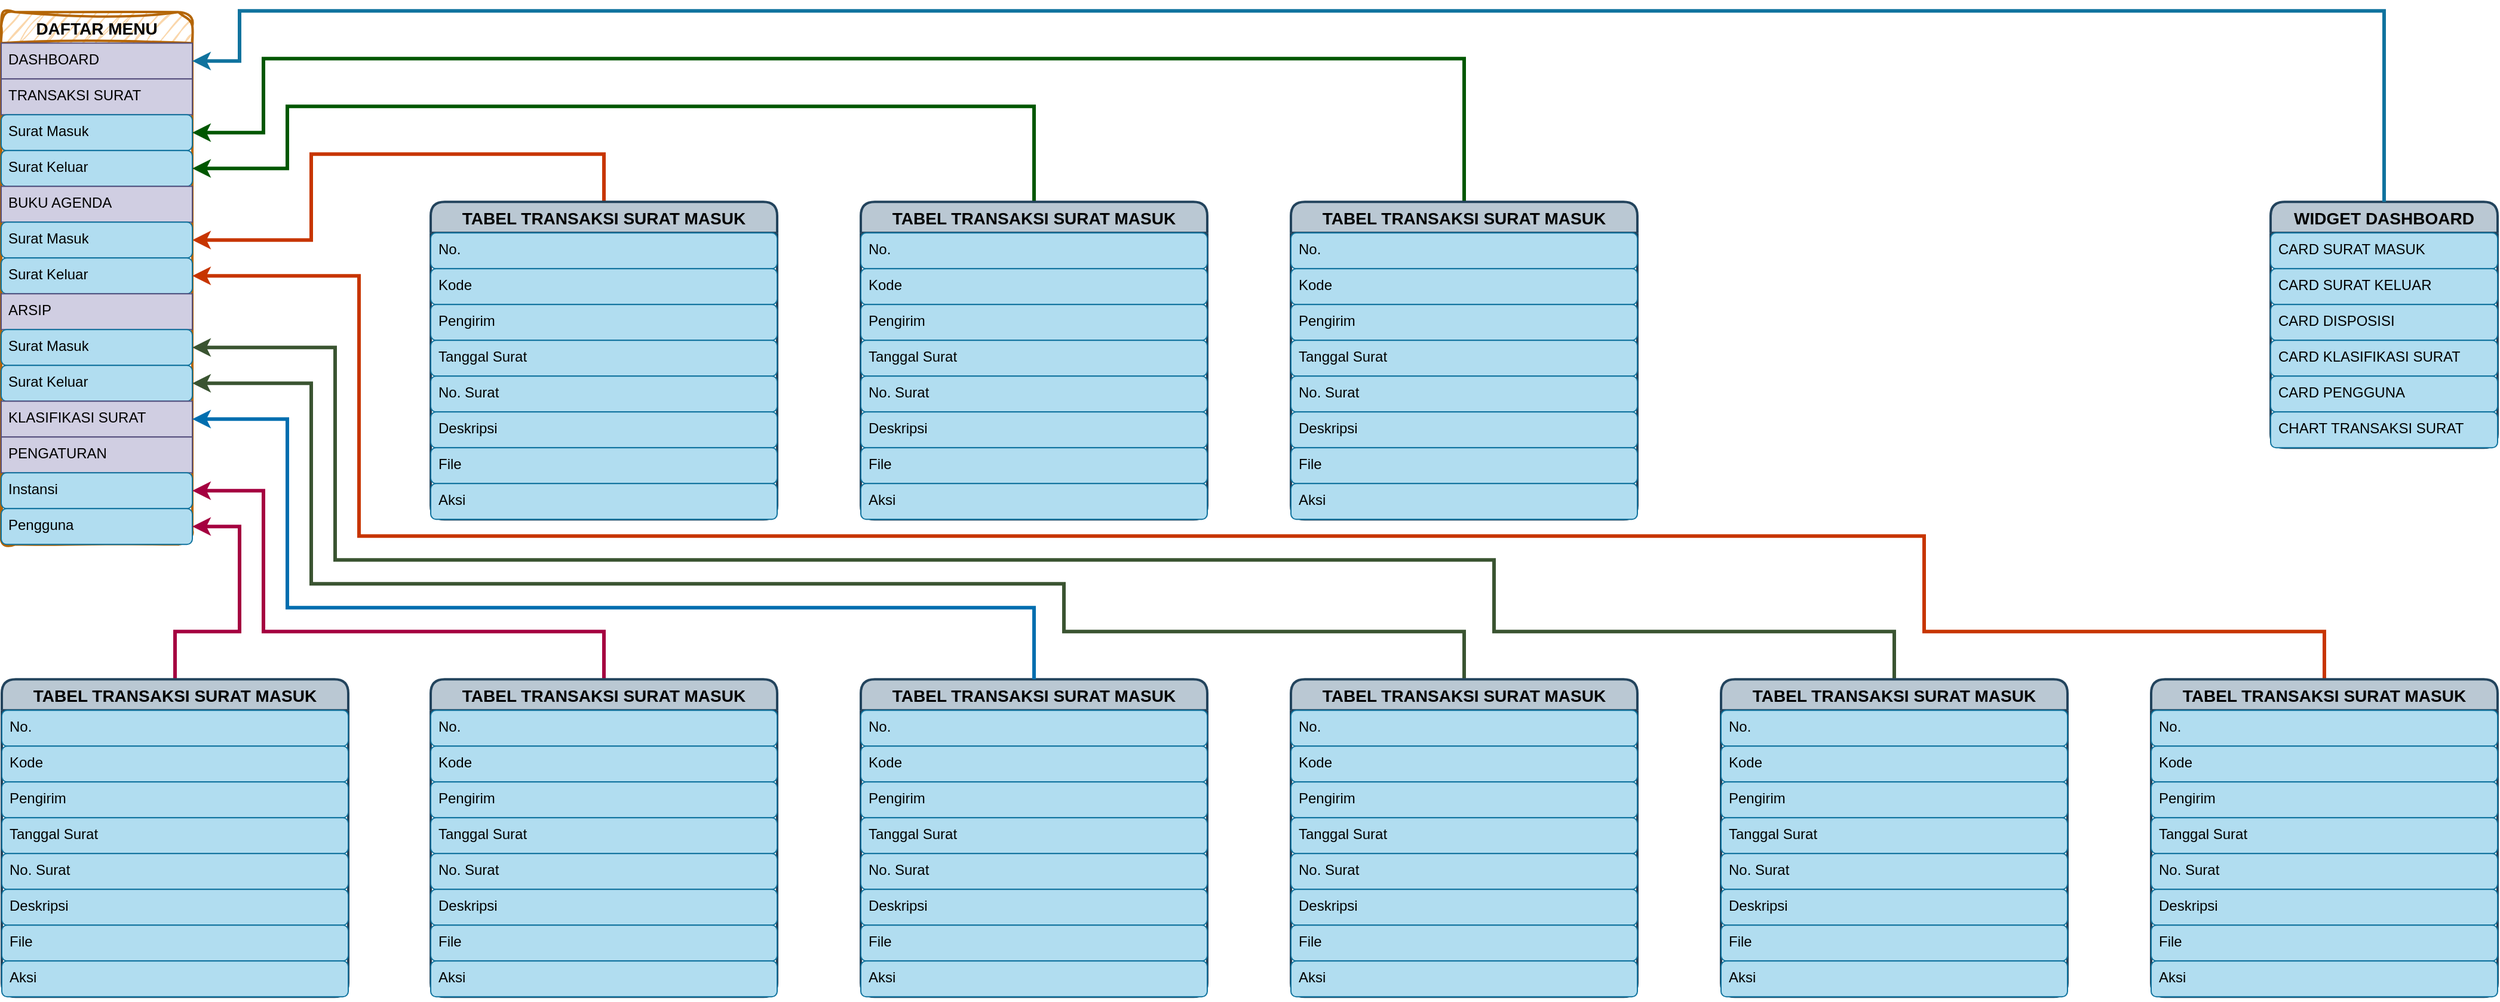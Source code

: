 <mxfile version="24.7.6">
  <diagram id="R2lEEEUBdFMjLlhIrx00" name="Page-1">
    <mxGraphModel dx="2049" dy="2040" grid="1" gridSize="10" guides="1" tooltips="1" connect="1" arrows="1" fold="1" page="1" pageScale="1" pageWidth="1400" pageHeight="850" math="0" shadow="0" extFonts="Permanent Marker^https://fonts.googleapis.com/css?family=Permanent+Marker">
      <root>
        <mxCell id="0" />
        <mxCell id="1" parent="0" />
        <mxCell id="D84GNvN_xIacnoe4QG_2-227" value="" style="edgeStyle=orthogonalEdgeStyle;rounded=0;orthogonalLoop=1;jettySize=auto;html=1;entryX=1;entryY=0.5;entryDx=0;entryDy=0;exitX=0.5;exitY=0;exitDx=0;exitDy=0;fillColor=#fa6800;strokeColor=#C73500;strokeWidth=3;" edge="1" parent="1" source="D84GNvN_xIacnoe4QG_2-285" target="D84GNvN_xIacnoe4QG_2-165">
          <mxGeometry relative="1" as="geometry">
            <mxPoint x="470.5" y="-701.86" as="sourcePoint" />
            <mxPoint x="200.5" y="39.14" as="targetPoint" />
            <Array as="points">
              <mxPoint x="505.5" y="-721.86" />
              <mxPoint x="260.5" y="-721.86" />
              <mxPoint x="260.5" y="-649.86" />
            </Array>
          </mxGeometry>
        </mxCell>
        <mxCell id="D84GNvN_xIacnoe4QG_2-151" value="DAFTAR MENU" style="swimlane;fontStyle=1;childLayout=stackLayout;horizontal=1;startSize=26;horizontalStack=0;resizeParent=1;resizeParentMax=0;resizeLast=0;collapsible=1;marginBottom=0;align=center;fontSize=14;fillColor=#fad7ac;swimlaneFillColor=none;rounded=1;sketch=1;curveFitting=1;jiggle=2;strokeColor=#b46504;strokeWidth=2;" vertex="1" parent="1">
          <mxGeometry x="1" y="-840.86" width="160" height="446" as="geometry" />
        </mxCell>
        <mxCell id="D84GNvN_xIacnoe4QG_2-156" value="DASHBOARD" style="text;fillColor=#d0cee2;spacingLeft=4;spacingRight=4;overflow=hidden;rotatable=0;points=[[0,0.5],[1,0.5]];portConstraint=eastwest;fontSize=12;whiteSpace=wrap;html=1;swimlaneFillColor=none;strokeColor=#56517e;" vertex="1" parent="D84GNvN_xIacnoe4QG_2-151">
          <mxGeometry y="26" width="160" height="30" as="geometry" />
        </mxCell>
        <mxCell id="D84GNvN_xIacnoe4QG_2-161" value="TRANSAKSI SURAT" style="text;fillColor=#d0cee2;spacingLeft=4;spacingRight=4;overflow=hidden;rotatable=0;points=[[0,0.5],[1,0.5]];portConstraint=eastwest;fontSize=12;whiteSpace=wrap;html=1;swimlaneFillColor=none;strokeColor=#56517e;" vertex="1" parent="D84GNvN_xIacnoe4QG_2-151">
          <mxGeometry y="56" width="160" height="30" as="geometry" />
        </mxCell>
        <mxCell id="D84GNvN_xIacnoe4QG_2-162" value="Surat Masuk" style="text;fillColor=#b1ddf0;spacingLeft=4;spacingRight=4;overflow=hidden;rotatable=0;points=[[0,0.5],[1,0.5]];portConstraint=eastwest;fontSize=12;whiteSpace=wrap;html=1;swimlaneFillColor=none;rounded=1;strokeColor=#10739e;" vertex="1" parent="D84GNvN_xIacnoe4QG_2-151">
          <mxGeometry y="86" width="160" height="30" as="geometry" />
        </mxCell>
        <mxCell id="D84GNvN_xIacnoe4QG_2-163" value="Surat Keluar" style="text;fillColor=#b1ddf0;spacingLeft=4;spacingRight=4;overflow=hidden;rotatable=0;points=[[0,0.5],[1,0.5]];portConstraint=eastwest;fontSize=12;whiteSpace=wrap;html=1;swimlaneFillColor=none;rounded=1;strokeColor=#10739e;" vertex="1" parent="D84GNvN_xIacnoe4QG_2-151">
          <mxGeometry y="116" width="160" height="30" as="geometry" />
        </mxCell>
        <mxCell id="D84GNvN_xIacnoe4QG_2-164" value="BUKU AGENDA" style="text;fillColor=#d0cee2;spacingLeft=4;spacingRight=4;overflow=hidden;rotatable=0;points=[[0,0.5],[1,0.5]];portConstraint=eastwest;fontSize=12;whiteSpace=wrap;html=1;swimlaneFillColor=none;strokeColor=#56517e;" vertex="1" parent="D84GNvN_xIacnoe4QG_2-151">
          <mxGeometry y="146" width="160" height="30" as="geometry" />
        </mxCell>
        <mxCell id="D84GNvN_xIacnoe4QG_2-165" value="Surat Masuk" style="text;fillColor=#b1ddf0;spacingLeft=4;spacingRight=4;overflow=hidden;rotatable=0;points=[[0,0.5],[1,0.5]];portConstraint=eastwest;fontSize=12;whiteSpace=wrap;html=1;swimlaneFillColor=none;rounded=1;strokeColor=#10739e;" vertex="1" parent="D84GNvN_xIacnoe4QG_2-151">
          <mxGeometry y="176" width="160" height="30" as="geometry" />
        </mxCell>
        <mxCell id="D84GNvN_xIacnoe4QG_2-166" value="Surat Keluar" style="text;fillColor=#b1ddf0;spacingLeft=4;spacingRight=4;overflow=hidden;rotatable=0;points=[[0,0.5],[1,0.5]];portConstraint=eastwest;fontSize=12;whiteSpace=wrap;html=1;swimlaneFillColor=none;rounded=1;strokeColor=#10739e;" vertex="1" parent="D84GNvN_xIacnoe4QG_2-151">
          <mxGeometry y="206" width="160" height="30" as="geometry" />
        </mxCell>
        <mxCell id="D84GNvN_xIacnoe4QG_2-167" value="ARSIP" style="text;fillColor=#d0cee2;spacingLeft=4;spacingRight=4;overflow=hidden;rotatable=0;points=[[0,0.5],[1,0.5]];portConstraint=eastwest;fontSize=12;whiteSpace=wrap;html=1;swimlaneFillColor=none;strokeColor=#56517e;" vertex="1" parent="D84GNvN_xIacnoe4QG_2-151">
          <mxGeometry y="236" width="160" height="30" as="geometry" />
        </mxCell>
        <mxCell id="D84GNvN_xIacnoe4QG_2-168" value="Surat Masuk" style="text;fillColor=#b1ddf0;spacingLeft=4;spacingRight=4;overflow=hidden;rotatable=0;points=[[0,0.5],[1,0.5]];portConstraint=eastwest;fontSize=12;whiteSpace=wrap;html=1;swimlaneFillColor=none;rounded=1;strokeColor=#10739e;" vertex="1" parent="D84GNvN_xIacnoe4QG_2-151">
          <mxGeometry y="266" width="160" height="30" as="geometry" />
        </mxCell>
        <mxCell id="D84GNvN_xIacnoe4QG_2-169" value="Surat Keluar" style="text;fillColor=#b1ddf0;spacingLeft=4;spacingRight=4;overflow=hidden;rotatable=0;points=[[0,0.5],[1,0.5]];portConstraint=eastwest;fontSize=12;whiteSpace=wrap;html=1;swimlaneFillColor=none;strokeColor=#10739e;rounded=1;" vertex="1" parent="D84GNvN_xIacnoe4QG_2-151">
          <mxGeometry y="296" width="160" height="30" as="geometry" />
        </mxCell>
        <mxCell id="D84GNvN_xIacnoe4QG_2-170" value="KLASIFIKASI SURAT" style="text;fillColor=#d0cee2;spacingLeft=4;spacingRight=4;overflow=hidden;rotatable=0;points=[[0,0.5],[1,0.5]];portConstraint=eastwest;fontSize=12;whiteSpace=wrap;html=1;swimlaneFillColor=none;strokeColor=#56517e;" vertex="1" parent="D84GNvN_xIacnoe4QG_2-151">
          <mxGeometry y="326" width="160" height="30" as="geometry" />
        </mxCell>
        <mxCell id="D84GNvN_xIacnoe4QG_2-171" value="PENGATURAN" style="text;fillColor=#d0cee2;spacingLeft=4;spacingRight=4;overflow=hidden;rotatable=0;points=[[0,0.5],[1,0.5]];portConstraint=eastwest;fontSize=12;whiteSpace=wrap;html=1;swimlaneFillColor=none;strokeColor=#56517e;" vertex="1" parent="D84GNvN_xIacnoe4QG_2-151">
          <mxGeometry y="356" width="160" height="30" as="geometry" />
        </mxCell>
        <mxCell id="D84GNvN_xIacnoe4QG_2-172" value="Instansi" style="text;fillColor=#b1ddf0;spacingLeft=4;spacingRight=4;overflow=hidden;rotatable=0;points=[[0,0.5],[1,0.5]];portConstraint=eastwest;fontSize=12;whiteSpace=wrap;html=1;swimlaneFillColor=none;strokeColor=#10739e;rounded=1;" vertex="1" parent="D84GNvN_xIacnoe4QG_2-151">
          <mxGeometry y="386" width="160" height="30" as="geometry" />
        </mxCell>
        <mxCell id="D84GNvN_xIacnoe4QG_2-173" value="Pengguna" style="text;fillColor=#b1ddf0;spacingLeft=4;spacingRight=4;overflow=hidden;rotatable=0;points=[[0,0.5],[1,0.5]];portConstraint=eastwest;fontSize=12;whiteSpace=wrap;html=1;swimlaneFillColor=none;strokeColor=#10739e;rounded=1;" vertex="1" parent="D84GNvN_xIacnoe4QG_2-151">
          <mxGeometry y="416" width="160" height="30" as="geometry" />
        </mxCell>
        <mxCell id="D84GNvN_xIacnoe4QG_2-187" value="WIDGET DASHBOARD" style="swimlane;fontStyle=1;childLayout=stackLayout;horizontal=1;startSize=26;horizontalStack=0;resizeParent=1;resizeParentMax=0;resizeLast=0;collapsible=1;marginBottom=0;align=center;fontSize=14;rounded=1;fillColor=#bac8d3;strokeColor=#23445d;swimlaneLine=1;strokeWidth=2;" vertex="1" parent="1">
          <mxGeometry x="1900.5" y="-681.86" width="190" height="206" as="geometry" />
        </mxCell>
        <mxCell id="D84GNvN_xIacnoe4QG_2-188" value="CARD SURAT MASUK" style="text;strokeColor=#10739e;fillColor=#b1ddf0;spacingLeft=4;spacingRight=4;overflow=hidden;rotatable=0;points=[[0,0.5],[1,0.5]];portConstraint=eastwest;fontSize=12;whiteSpace=wrap;html=1;rounded=1;" vertex="1" parent="D84GNvN_xIacnoe4QG_2-187">
          <mxGeometry y="26" width="190" height="30" as="geometry" />
        </mxCell>
        <mxCell id="D84GNvN_xIacnoe4QG_2-189" value="CARD SURAT KELUAR" style="text;strokeColor=#10739e;fillColor=#b1ddf0;spacingLeft=4;spacingRight=4;overflow=hidden;rotatable=0;points=[[0,0.5],[1,0.5]];portConstraint=eastwest;fontSize=12;whiteSpace=wrap;html=1;rounded=1;glass=0;" vertex="1" parent="D84GNvN_xIacnoe4QG_2-187">
          <mxGeometry y="56" width="190" height="30" as="geometry" />
        </mxCell>
        <mxCell id="D84GNvN_xIacnoe4QG_2-190" value="CARD DISPOSISI" style="text;strokeColor=#10739e;fillColor=#b1ddf0;spacingLeft=4;spacingRight=4;overflow=hidden;rotatable=0;points=[[0,0.5],[1,0.5]];portConstraint=eastwest;fontSize=12;whiteSpace=wrap;html=1;rounded=1;glass=0;" vertex="1" parent="D84GNvN_xIacnoe4QG_2-187">
          <mxGeometry y="86" width="190" height="30" as="geometry" />
        </mxCell>
        <mxCell id="D84GNvN_xIacnoe4QG_2-191" value="CARD KLASIFIKASI SURAT" style="text;strokeColor=#10739e;fillColor=#b1ddf0;spacingLeft=4;spacingRight=4;overflow=hidden;rotatable=0;points=[[0,0.5],[1,0.5]];portConstraint=eastwest;fontSize=12;whiteSpace=wrap;html=1;rounded=1;glass=0;" vertex="1" parent="D84GNvN_xIacnoe4QG_2-187">
          <mxGeometry y="116" width="190" height="30" as="geometry" />
        </mxCell>
        <mxCell id="D84GNvN_xIacnoe4QG_2-192" value="CARD PENGGUNA" style="text;strokeColor=#10739e;fillColor=#b1ddf0;spacingLeft=4;spacingRight=4;overflow=hidden;rotatable=0;points=[[0,0.5],[1,0.5]];portConstraint=eastwest;fontSize=12;whiteSpace=wrap;html=1;rounded=1;glass=0;" vertex="1" parent="D84GNvN_xIacnoe4QG_2-187">
          <mxGeometry y="146" width="190" height="30" as="geometry" />
        </mxCell>
        <mxCell id="D84GNvN_xIacnoe4QG_2-193" value="CHART TRANSAKSI SURAT" style="text;strokeColor=#10739e;fillColor=#b1ddf0;spacingLeft=4;spacingRight=4;overflow=hidden;rotatable=0;points=[[0,0.5],[1,0.5]];portConstraint=eastwest;fontSize=12;whiteSpace=wrap;html=1;rounded=1;glass=0;" vertex="1" parent="D84GNvN_xIacnoe4QG_2-187">
          <mxGeometry y="176" width="190" height="30" as="geometry" />
        </mxCell>
        <mxCell id="D84GNvN_xIacnoe4QG_2-195" value="TABEL TRANSAKSI SURAT MASUK" style="swimlane;fontStyle=1;childLayout=stackLayout;horizontal=1;startSize=26;horizontalStack=0;resizeParent=1;resizeParentMax=0;resizeLast=0;collapsible=1;marginBottom=0;align=center;fontSize=14;rounded=1;fillColor=#bac8d3;strokeColor=#23445d;swimlaneLine=1;strokeWidth=2;" vertex="1" parent="1">
          <mxGeometry x="720.5" y="-281.86" width="290" height="266" as="geometry" />
        </mxCell>
        <mxCell id="D84GNvN_xIacnoe4QG_2-196" value="No." style="text;strokeColor=#10739e;fillColor=#b1ddf0;spacingLeft=4;spacingRight=4;overflow=hidden;rotatable=0;points=[[0,0.5],[1,0.5]];portConstraint=eastwest;fontSize=12;whiteSpace=wrap;html=1;rounded=1;" vertex="1" parent="D84GNvN_xIacnoe4QG_2-195">
          <mxGeometry y="26" width="290" height="30" as="geometry" />
        </mxCell>
        <mxCell id="D84GNvN_xIacnoe4QG_2-197" value="Kode" style="text;strokeColor=#10739e;fillColor=#b1ddf0;spacingLeft=4;spacingRight=4;overflow=hidden;rotatable=0;points=[[0,0.5],[1,0.5]];portConstraint=eastwest;fontSize=12;whiteSpace=wrap;html=1;rounded=1;glass=0;" vertex="1" parent="D84GNvN_xIacnoe4QG_2-195">
          <mxGeometry y="56" width="290" height="30" as="geometry" />
        </mxCell>
        <mxCell id="D84GNvN_xIacnoe4QG_2-200" value="Pengirim" style="text;strokeColor=#10739e;fillColor=#b1ddf0;spacingLeft=4;spacingRight=4;overflow=hidden;rotatable=0;points=[[0,0.5],[1,0.5]];portConstraint=eastwest;fontSize=12;whiteSpace=wrap;html=1;rounded=1;glass=0;" vertex="1" parent="D84GNvN_xIacnoe4QG_2-195">
          <mxGeometry y="86" width="290" height="30" as="geometry" />
        </mxCell>
        <mxCell id="D84GNvN_xIacnoe4QG_2-208" value="Tanggal Surat" style="text;strokeColor=#10739e;fillColor=#b1ddf0;spacingLeft=4;spacingRight=4;overflow=hidden;rotatable=0;points=[[0,0.5],[1,0.5]];portConstraint=eastwest;fontSize=12;whiteSpace=wrap;html=1;rounded=1;glass=0;" vertex="1" parent="D84GNvN_xIacnoe4QG_2-195">
          <mxGeometry y="116" width="290" height="30" as="geometry" />
        </mxCell>
        <mxCell id="D84GNvN_xIacnoe4QG_2-201" value="No. Surat" style="text;strokeColor=#10739e;fillColor=#b1ddf0;spacingLeft=4;spacingRight=4;overflow=hidden;rotatable=0;points=[[0,0.5],[1,0.5]];portConstraint=eastwest;fontSize=12;whiteSpace=wrap;html=1;rounded=1;glass=0;" vertex="1" parent="D84GNvN_xIacnoe4QG_2-195">
          <mxGeometry y="146" width="290" height="30" as="geometry" />
        </mxCell>
        <mxCell id="D84GNvN_xIacnoe4QG_2-198" value="Deskripsi" style="text;strokeColor=#10739e;fillColor=#b1ddf0;spacingLeft=4;spacingRight=4;overflow=hidden;rotatable=0;points=[[0,0.5],[1,0.5]];portConstraint=eastwest;fontSize=12;whiteSpace=wrap;html=1;rounded=1;glass=0;" vertex="1" parent="D84GNvN_xIacnoe4QG_2-195">
          <mxGeometry y="176" width="290" height="30" as="geometry" />
        </mxCell>
        <mxCell id="D84GNvN_xIacnoe4QG_2-199" value="File" style="text;strokeColor=#10739e;fillColor=#b1ddf0;spacingLeft=4;spacingRight=4;overflow=hidden;rotatable=0;points=[[0,0.5],[1,0.5]];portConstraint=eastwest;fontSize=12;whiteSpace=wrap;html=1;rounded=1;glass=0;" vertex="1" parent="D84GNvN_xIacnoe4QG_2-195">
          <mxGeometry y="206" width="290" height="30" as="geometry" />
        </mxCell>
        <mxCell id="D84GNvN_xIacnoe4QG_2-209" value="Aksi" style="text;strokeColor=#10739e;fillColor=#b1ddf0;spacingLeft=4;spacingRight=4;overflow=hidden;rotatable=0;points=[[0,0.5],[1,0.5]];portConstraint=eastwest;fontSize=12;whiteSpace=wrap;html=1;rounded=1;glass=0;" vertex="1" parent="D84GNvN_xIacnoe4QG_2-195">
          <mxGeometry y="236" width="290" height="30" as="geometry" />
        </mxCell>
        <mxCell id="D84GNvN_xIacnoe4QG_2-221" value="" style="edgeStyle=orthogonalEdgeStyle;rounded=0;orthogonalLoop=1;jettySize=auto;html=1;entryX=1;entryY=0.5;entryDx=0;entryDy=0;exitX=0.5;exitY=0;exitDx=0;exitDy=0;fillColor=#d80073;strokeColor=#A50040;strokeWidth=3;" edge="1" parent="1" source="D84GNvN_xIacnoe4QG_2-240" target="D84GNvN_xIacnoe4QG_2-173">
          <mxGeometry relative="1" as="geometry">
            <mxPoint x="453.5" y="238.14" as="sourcePoint" />
            <mxPoint x="200.5" y="279.14" as="targetPoint" />
            <Array as="points">
              <mxPoint x="146.5" y="-321.86" />
              <mxPoint x="200.5" y="-321.86" />
              <mxPoint x="200.5" y="-409.86" />
            </Array>
          </mxGeometry>
        </mxCell>
        <mxCell id="D84GNvN_xIacnoe4QG_2-222" value="" style="edgeStyle=orthogonalEdgeStyle;rounded=0;orthogonalLoop=1;jettySize=auto;html=1;entryX=1;entryY=0.5;entryDx=0;entryDy=0;exitX=0.5;exitY=0;exitDx=0;exitDy=0;fillColor=#d80073;strokeColor=#A50040;strokeWidth=3;" edge="1" parent="1" source="D84GNvN_xIacnoe4QG_2-267" target="D84GNvN_xIacnoe4QG_2-172">
          <mxGeometry relative="1" as="geometry">
            <mxPoint x="453.5" y="197.64" as="sourcePoint" />
            <mxPoint x="200.5" y="238.64" as="targetPoint" />
            <Array as="points">
              <mxPoint x="505.5" y="-321.86" />
              <mxPoint x="220.5" y="-321.86" />
              <mxPoint x="220.5" y="-439.86" />
            </Array>
          </mxGeometry>
        </mxCell>
        <mxCell id="D84GNvN_xIacnoe4QG_2-223" value="" style="edgeStyle=orthogonalEdgeStyle;rounded=0;orthogonalLoop=1;jettySize=auto;html=1;entryX=1;entryY=0.5;entryDx=0;entryDy=0;exitX=0.5;exitY=0;exitDx=0;exitDy=0;fillColor=#1ba1e2;strokeColor=#006EAF;strokeWidth=3;" edge="1" parent="1" source="D84GNvN_xIacnoe4QG_2-195" target="D84GNvN_xIacnoe4QG_2-170">
          <mxGeometry relative="1" as="geometry">
            <mxPoint x="453.5" y="156.64" as="sourcePoint" />
            <mxPoint x="200.5" y="197.64" as="targetPoint" />
            <Array as="points">
              <mxPoint x="865.5" y="-341.86" />
              <mxPoint x="240.5" y="-341.86" />
              <mxPoint x="240.5" y="-499.86" />
            </Array>
          </mxGeometry>
        </mxCell>
        <mxCell id="D84GNvN_xIacnoe4QG_2-224" value="" style="edgeStyle=orthogonalEdgeStyle;rounded=0;orthogonalLoop=1;jettySize=auto;html=1;entryX=1;entryY=0.5;entryDx=0;entryDy=0;exitX=0.5;exitY=0;exitDx=0;exitDy=0;fillColor=#6d8764;strokeColor=#3A5431;strokeWidth=3;" edge="1" parent="1" source="D84GNvN_xIacnoe4QG_2-258" target="D84GNvN_xIacnoe4QG_2-169">
          <mxGeometry relative="1" as="geometry">
            <mxPoint x="453.5" y="118.14" as="sourcePoint" />
            <mxPoint x="200.5" y="159.14" as="targetPoint" />
            <Array as="points">
              <mxPoint x="1225.5" y="-321.86" />
              <mxPoint x="890.5" y="-321.86" />
              <mxPoint x="890.5" y="-361.86" />
              <mxPoint x="260.5" y="-361.86" />
              <mxPoint x="260.5" y="-529.86" />
            </Array>
          </mxGeometry>
        </mxCell>
        <mxCell id="D84GNvN_xIacnoe4QG_2-225" value="" style="edgeStyle=orthogonalEdgeStyle;rounded=0;orthogonalLoop=1;jettySize=auto;html=1;entryX=1;entryY=0.5;entryDx=0;entryDy=0;exitX=0.5;exitY=0;exitDx=0;exitDy=0;strokeWidth=3;fillColor=#6d8764;strokeColor=#3A5431;" edge="1" parent="1" source="D84GNvN_xIacnoe4QG_2-231" target="D84GNvN_xIacnoe4QG_2-168">
          <mxGeometry relative="1" as="geometry">
            <mxPoint x="453.5" y="78.14" as="sourcePoint" />
            <mxPoint x="200.5" y="119.14" as="targetPoint" />
            <Array as="points">
              <mxPoint x="1585.5" y="-321.86" />
              <mxPoint x="1250.5" y="-321.86" />
              <mxPoint x="1250.5" y="-381.86" />
              <mxPoint x="280.5" y="-381.86" />
              <mxPoint x="280.5" y="-559.86" />
            </Array>
          </mxGeometry>
        </mxCell>
        <mxCell id="D84GNvN_xIacnoe4QG_2-226" value="" style="edgeStyle=orthogonalEdgeStyle;rounded=0;orthogonalLoop=1;jettySize=auto;html=1;entryX=1;entryY=0.5;entryDx=0;entryDy=0;exitX=0.5;exitY=0;exitDx=0;exitDy=0;fillColor=#fa6800;strokeColor=#C73500;strokeWidth=3;" edge="1" parent="1" source="D84GNvN_xIacnoe4QG_2-296" target="D84GNvN_xIacnoe4QG_2-166">
          <mxGeometry relative="1" as="geometry">
            <mxPoint x="453.5" y="38.14" as="sourcePoint" />
            <mxPoint x="200.5" y="79.14" as="targetPoint" />
            <Array as="points">
              <mxPoint x="1945.5" y="-321.86" />
              <mxPoint x="1610.5" y="-321.86" />
              <mxPoint x="1610.5" y="-401.86" />
              <mxPoint x="300.5" y="-401.86" />
              <mxPoint x="300.5" y="-619.86" />
            </Array>
          </mxGeometry>
        </mxCell>
        <mxCell id="D84GNvN_xIacnoe4QG_2-228" value="" style="edgeStyle=orthogonalEdgeStyle;rounded=0;orthogonalLoop=1;jettySize=auto;html=1;entryX=1;entryY=0.5;entryDx=0;entryDy=0;strokeColor=#10739e;exitX=0.5;exitY=0;exitDx=0;exitDy=0;fillColor=#b1ddf0;strokeWidth=3;" edge="1" parent="1" source="D84GNvN_xIacnoe4QG_2-187" target="D84GNvN_xIacnoe4QG_2-156">
          <mxGeometry relative="1" as="geometry">
            <mxPoint x="1500.5" y="-731.86" as="sourcePoint" />
            <mxPoint x="200.5" y="-80.86" as="targetPoint" />
            <Array as="points">
              <mxPoint x="1995.5" y="-841.86" />
              <mxPoint x="200.5" y="-841.86" />
              <mxPoint x="200.5" y="-799.86" />
            </Array>
          </mxGeometry>
        </mxCell>
        <mxCell id="D84GNvN_xIacnoe4QG_2-229" value="" style="edgeStyle=orthogonalEdgeStyle;rounded=0;orthogonalLoop=1;jettySize=auto;html=1;entryX=1;entryY=0.5;entryDx=0;entryDy=0;exitX=0.5;exitY=0;exitDx=0;exitDy=0;fillColor=#008a00;strokeColor=#005700;strokeWidth=3;" edge="1" parent="1" source="D84GNvN_xIacnoe4QG_2-249" target="D84GNvN_xIacnoe4QG_2-162">
          <mxGeometry relative="1" as="geometry">
            <mxPoint x="453.5" y="-81.86" as="sourcePoint" />
            <mxPoint x="200.5" y="-40.86" as="targetPoint" />
            <Array as="points">
              <mxPoint x="1225.5" y="-801.86" />
              <mxPoint x="220.5" y="-801.86" />
              <mxPoint x="220.5" y="-739.86" />
            </Array>
          </mxGeometry>
        </mxCell>
        <mxCell id="D84GNvN_xIacnoe4QG_2-230" value="" style="edgeStyle=orthogonalEdgeStyle;rounded=0;orthogonalLoop=1;jettySize=auto;html=1;entryX=1;entryY=0.5;entryDx=0;entryDy=0;exitX=0.5;exitY=0;exitDx=0;exitDy=0;fillColor=#008a00;strokeColor=#005700;strokeWidth=3;" edge="1" parent="1" source="D84GNvN_xIacnoe4QG_2-276" target="D84GNvN_xIacnoe4QG_2-163">
          <mxGeometry relative="1" as="geometry">
            <mxPoint x="453.5" y="-41.86" as="sourcePoint" />
            <mxPoint x="200.5" y="-0.86" as="targetPoint" />
            <Array as="points">
              <mxPoint x="865.5" y="-761.86" />
              <mxPoint x="240.5" y="-761.86" />
              <mxPoint x="240.5" y="-709.86" />
            </Array>
          </mxGeometry>
        </mxCell>
        <mxCell id="D84GNvN_xIacnoe4QG_2-231" value="TABEL TRANSAKSI SURAT MASUK" style="swimlane;fontStyle=1;childLayout=stackLayout;horizontal=1;startSize=26;horizontalStack=0;resizeParent=1;resizeParentMax=0;resizeLast=0;collapsible=1;marginBottom=0;align=center;fontSize=14;rounded=1;fillColor=#bac8d3;strokeColor=#23445d;swimlaneLine=1;strokeWidth=2;" vertex="1" parent="1">
          <mxGeometry x="1440.5" y="-281.86" width="290" height="266" as="geometry" />
        </mxCell>
        <mxCell id="D84GNvN_xIacnoe4QG_2-232" value="No." style="text;strokeColor=#10739e;fillColor=#b1ddf0;spacingLeft=4;spacingRight=4;overflow=hidden;rotatable=0;points=[[0,0.5],[1,0.5]];portConstraint=eastwest;fontSize=12;whiteSpace=wrap;html=1;rounded=1;" vertex="1" parent="D84GNvN_xIacnoe4QG_2-231">
          <mxGeometry y="26" width="290" height="30" as="geometry" />
        </mxCell>
        <mxCell id="D84GNvN_xIacnoe4QG_2-233" value="Kode" style="text;strokeColor=#10739e;fillColor=#b1ddf0;spacingLeft=4;spacingRight=4;overflow=hidden;rotatable=0;points=[[0,0.5],[1,0.5]];portConstraint=eastwest;fontSize=12;whiteSpace=wrap;html=1;rounded=1;glass=0;" vertex="1" parent="D84GNvN_xIacnoe4QG_2-231">
          <mxGeometry y="56" width="290" height="30" as="geometry" />
        </mxCell>
        <mxCell id="D84GNvN_xIacnoe4QG_2-234" value="Pengirim" style="text;strokeColor=#10739e;fillColor=#b1ddf0;spacingLeft=4;spacingRight=4;overflow=hidden;rotatable=0;points=[[0,0.5],[1,0.5]];portConstraint=eastwest;fontSize=12;whiteSpace=wrap;html=1;rounded=1;glass=0;" vertex="1" parent="D84GNvN_xIacnoe4QG_2-231">
          <mxGeometry y="86" width="290" height="30" as="geometry" />
        </mxCell>
        <mxCell id="D84GNvN_xIacnoe4QG_2-235" value="Tanggal Surat" style="text;strokeColor=#10739e;fillColor=#b1ddf0;spacingLeft=4;spacingRight=4;overflow=hidden;rotatable=0;points=[[0,0.5],[1,0.5]];portConstraint=eastwest;fontSize=12;whiteSpace=wrap;html=1;rounded=1;glass=0;" vertex="1" parent="D84GNvN_xIacnoe4QG_2-231">
          <mxGeometry y="116" width="290" height="30" as="geometry" />
        </mxCell>
        <mxCell id="D84GNvN_xIacnoe4QG_2-236" value="No. Surat" style="text;strokeColor=#10739e;fillColor=#b1ddf0;spacingLeft=4;spacingRight=4;overflow=hidden;rotatable=0;points=[[0,0.5],[1,0.5]];portConstraint=eastwest;fontSize=12;whiteSpace=wrap;html=1;rounded=1;glass=0;" vertex="1" parent="D84GNvN_xIacnoe4QG_2-231">
          <mxGeometry y="146" width="290" height="30" as="geometry" />
        </mxCell>
        <mxCell id="D84GNvN_xIacnoe4QG_2-237" value="Deskripsi" style="text;strokeColor=#10739e;fillColor=#b1ddf0;spacingLeft=4;spacingRight=4;overflow=hidden;rotatable=0;points=[[0,0.5],[1,0.5]];portConstraint=eastwest;fontSize=12;whiteSpace=wrap;html=1;rounded=1;glass=0;" vertex="1" parent="D84GNvN_xIacnoe4QG_2-231">
          <mxGeometry y="176" width="290" height="30" as="geometry" />
        </mxCell>
        <mxCell id="D84GNvN_xIacnoe4QG_2-238" value="File" style="text;strokeColor=#10739e;fillColor=#b1ddf0;spacingLeft=4;spacingRight=4;overflow=hidden;rotatable=0;points=[[0,0.5],[1,0.5]];portConstraint=eastwest;fontSize=12;whiteSpace=wrap;html=1;rounded=1;glass=0;" vertex="1" parent="D84GNvN_xIacnoe4QG_2-231">
          <mxGeometry y="206" width="290" height="30" as="geometry" />
        </mxCell>
        <mxCell id="D84GNvN_xIacnoe4QG_2-239" value="Aksi" style="text;strokeColor=#10739e;fillColor=#b1ddf0;spacingLeft=4;spacingRight=4;overflow=hidden;rotatable=0;points=[[0,0.5],[1,0.5]];portConstraint=eastwest;fontSize=12;whiteSpace=wrap;html=1;rounded=1;glass=0;" vertex="1" parent="D84GNvN_xIacnoe4QG_2-231">
          <mxGeometry y="236" width="290" height="30" as="geometry" />
        </mxCell>
        <mxCell id="D84GNvN_xIacnoe4QG_2-240" value="TABEL TRANSAKSI SURAT MASUK" style="swimlane;fontStyle=1;childLayout=stackLayout;horizontal=1;startSize=26;horizontalStack=0;resizeParent=1;resizeParentMax=0;resizeLast=0;collapsible=1;marginBottom=0;align=center;fontSize=14;rounded=1;fillColor=#bac8d3;strokeColor=#23445d;swimlaneLine=1;strokeWidth=2;" vertex="1" parent="1">
          <mxGeometry x="1.5" y="-281.86" width="290" height="266" as="geometry" />
        </mxCell>
        <mxCell id="D84GNvN_xIacnoe4QG_2-241" value="No." style="text;strokeColor=#10739e;fillColor=#b1ddf0;spacingLeft=4;spacingRight=4;overflow=hidden;rotatable=0;points=[[0,0.5],[1,0.5]];portConstraint=eastwest;fontSize=12;whiteSpace=wrap;html=1;rounded=1;" vertex="1" parent="D84GNvN_xIacnoe4QG_2-240">
          <mxGeometry y="26" width="290" height="30" as="geometry" />
        </mxCell>
        <mxCell id="D84GNvN_xIacnoe4QG_2-242" value="Kode" style="text;strokeColor=#10739e;fillColor=#b1ddf0;spacingLeft=4;spacingRight=4;overflow=hidden;rotatable=0;points=[[0,0.5],[1,0.5]];portConstraint=eastwest;fontSize=12;whiteSpace=wrap;html=1;rounded=1;glass=0;" vertex="1" parent="D84GNvN_xIacnoe4QG_2-240">
          <mxGeometry y="56" width="290" height="30" as="geometry" />
        </mxCell>
        <mxCell id="D84GNvN_xIacnoe4QG_2-243" value="Pengirim" style="text;strokeColor=#10739e;fillColor=#b1ddf0;spacingLeft=4;spacingRight=4;overflow=hidden;rotatable=0;points=[[0,0.5],[1,0.5]];portConstraint=eastwest;fontSize=12;whiteSpace=wrap;html=1;rounded=1;glass=0;" vertex="1" parent="D84GNvN_xIacnoe4QG_2-240">
          <mxGeometry y="86" width="290" height="30" as="geometry" />
        </mxCell>
        <mxCell id="D84GNvN_xIacnoe4QG_2-244" value="Tanggal Surat" style="text;strokeColor=#10739e;fillColor=#b1ddf0;spacingLeft=4;spacingRight=4;overflow=hidden;rotatable=0;points=[[0,0.5],[1,0.5]];portConstraint=eastwest;fontSize=12;whiteSpace=wrap;html=1;rounded=1;glass=0;" vertex="1" parent="D84GNvN_xIacnoe4QG_2-240">
          <mxGeometry y="116" width="290" height="30" as="geometry" />
        </mxCell>
        <mxCell id="D84GNvN_xIacnoe4QG_2-245" value="No. Surat" style="text;strokeColor=#10739e;fillColor=#b1ddf0;spacingLeft=4;spacingRight=4;overflow=hidden;rotatable=0;points=[[0,0.5],[1,0.5]];portConstraint=eastwest;fontSize=12;whiteSpace=wrap;html=1;rounded=1;glass=0;" vertex="1" parent="D84GNvN_xIacnoe4QG_2-240">
          <mxGeometry y="146" width="290" height="30" as="geometry" />
        </mxCell>
        <mxCell id="D84GNvN_xIacnoe4QG_2-246" value="Deskripsi" style="text;strokeColor=#10739e;fillColor=#b1ddf0;spacingLeft=4;spacingRight=4;overflow=hidden;rotatable=0;points=[[0,0.5],[1,0.5]];portConstraint=eastwest;fontSize=12;whiteSpace=wrap;html=1;rounded=1;glass=0;" vertex="1" parent="D84GNvN_xIacnoe4QG_2-240">
          <mxGeometry y="176" width="290" height="30" as="geometry" />
        </mxCell>
        <mxCell id="D84GNvN_xIacnoe4QG_2-247" value="File" style="text;strokeColor=#10739e;fillColor=#b1ddf0;spacingLeft=4;spacingRight=4;overflow=hidden;rotatable=0;points=[[0,0.5],[1,0.5]];portConstraint=eastwest;fontSize=12;whiteSpace=wrap;html=1;rounded=1;glass=0;" vertex="1" parent="D84GNvN_xIacnoe4QG_2-240">
          <mxGeometry y="206" width="290" height="30" as="geometry" />
        </mxCell>
        <mxCell id="D84GNvN_xIacnoe4QG_2-248" value="Aksi" style="text;strokeColor=#10739e;fillColor=#b1ddf0;spacingLeft=4;spacingRight=4;overflow=hidden;rotatable=0;points=[[0,0.5],[1,0.5]];portConstraint=eastwest;fontSize=12;whiteSpace=wrap;html=1;rounded=1;glass=0;" vertex="1" parent="D84GNvN_xIacnoe4QG_2-240">
          <mxGeometry y="236" width="290" height="30" as="geometry" />
        </mxCell>
        <mxCell id="D84GNvN_xIacnoe4QG_2-249" value="TABEL TRANSAKSI SURAT MASUK" style="swimlane;fontStyle=1;childLayout=stackLayout;horizontal=1;startSize=26;horizontalStack=0;resizeParent=1;resizeParentMax=0;resizeLast=0;collapsible=1;marginBottom=0;align=center;fontSize=14;rounded=1;fillColor=#bac8d3;strokeColor=#23445d;swimlaneLine=1;strokeWidth=2;" vertex="1" parent="1">
          <mxGeometry x="1080.5" y="-681.86" width="290" height="266" as="geometry" />
        </mxCell>
        <mxCell id="D84GNvN_xIacnoe4QG_2-250" value="No." style="text;strokeColor=#10739e;fillColor=#b1ddf0;spacingLeft=4;spacingRight=4;overflow=hidden;rotatable=0;points=[[0,0.5],[1,0.5]];portConstraint=eastwest;fontSize=12;whiteSpace=wrap;html=1;rounded=1;" vertex="1" parent="D84GNvN_xIacnoe4QG_2-249">
          <mxGeometry y="26" width="290" height="30" as="geometry" />
        </mxCell>
        <mxCell id="D84GNvN_xIacnoe4QG_2-251" value="Kode" style="text;strokeColor=#10739e;fillColor=#b1ddf0;spacingLeft=4;spacingRight=4;overflow=hidden;rotatable=0;points=[[0,0.5],[1,0.5]];portConstraint=eastwest;fontSize=12;whiteSpace=wrap;html=1;rounded=1;glass=0;" vertex="1" parent="D84GNvN_xIacnoe4QG_2-249">
          <mxGeometry y="56" width="290" height="30" as="geometry" />
        </mxCell>
        <mxCell id="D84GNvN_xIacnoe4QG_2-252" value="Pengirim" style="text;strokeColor=#10739e;fillColor=#b1ddf0;spacingLeft=4;spacingRight=4;overflow=hidden;rotatable=0;points=[[0,0.5],[1,0.5]];portConstraint=eastwest;fontSize=12;whiteSpace=wrap;html=1;rounded=1;glass=0;" vertex="1" parent="D84GNvN_xIacnoe4QG_2-249">
          <mxGeometry y="86" width="290" height="30" as="geometry" />
        </mxCell>
        <mxCell id="D84GNvN_xIacnoe4QG_2-253" value="Tanggal Surat" style="text;strokeColor=#10739e;fillColor=#b1ddf0;spacingLeft=4;spacingRight=4;overflow=hidden;rotatable=0;points=[[0,0.5],[1,0.5]];portConstraint=eastwest;fontSize=12;whiteSpace=wrap;html=1;rounded=1;glass=0;" vertex="1" parent="D84GNvN_xIacnoe4QG_2-249">
          <mxGeometry y="116" width="290" height="30" as="geometry" />
        </mxCell>
        <mxCell id="D84GNvN_xIacnoe4QG_2-254" value="No. Surat" style="text;strokeColor=#10739e;fillColor=#b1ddf0;spacingLeft=4;spacingRight=4;overflow=hidden;rotatable=0;points=[[0,0.5],[1,0.5]];portConstraint=eastwest;fontSize=12;whiteSpace=wrap;html=1;rounded=1;glass=0;" vertex="1" parent="D84GNvN_xIacnoe4QG_2-249">
          <mxGeometry y="146" width="290" height="30" as="geometry" />
        </mxCell>
        <mxCell id="D84GNvN_xIacnoe4QG_2-255" value="Deskripsi" style="text;strokeColor=#10739e;fillColor=#b1ddf0;spacingLeft=4;spacingRight=4;overflow=hidden;rotatable=0;points=[[0,0.5],[1,0.5]];portConstraint=eastwest;fontSize=12;whiteSpace=wrap;html=1;rounded=1;glass=0;" vertex="1" parent="D84GNvN_xIacnoe4QG_2-249">
          <mxGeometry y="176" width="290" height="30" as="geometry" />
        </mxCell>
        <mxCell id="D84GNvN_xIacnoe4QG_2-256" value="File" style="text;strokeColor=#10739e;fillColor=#b1ddf0;spacingLeft=4;spacingRight=4;overflow=hidden;rotatable=0;points=[[0,0.5],[1,0.5]];portConstraint=eastwest;fontSize=12;whiteSpace=wrap;html=1;rounded=1;glass=0;" vertex="1" parent="D84GNvN_xIacnoe4QG_2-249">
          <mxGeometry y="206" width="290" height="30" as="geometry" />
        </mxCell>
        <mxCell id="D84GNvN_xIacnoe4QG_2-257" value="Aksi" style="text;strokeColor=#10739e;fillColor=#b1ddf0;spacingLeft=4;spacingRight=4;overflow=hidden;rotatable=0;points=[[0,0.5],[1,0.5]];portConstraint=eastwest;fontSize=12;whiteSpace=wrap;html=1;rounded=1;glass=0;" vertex="1" parent="D84GNvN_xIacnoe4QG_2-249">
          <mxGeometry y="236" width="290" height="30" as="geometry" />
        </mxCell>
        <mxCell id="D84GNvN_xIacnoe4QG_2-258" value="TABEL TRANSAKSI SURAT MASUK" style="swimlane;fontStyle=1;childLayout=stackLayout;horizontal=1;startSize=26;horizontalStack=0;resizeParent=1;resizeParentMax=0;resizeLast=0;collapsible=1;marginBottom=0;align=center;fontSize=14;rounded=1;fillColor=#bac8d3;strokeColor=#23445d;swimlaneLine=1;strokeWidth=2;" vertex="1" parent="1">
          <mxGeometry x="1080.5" y="-281.86" width="290" height="266" as="geometry" />
        </mxCell>
        <mxCell id="D84GNvN_xIacnoe4QG_2-259" value="No." style="text;strokeColor=#10739e;fillColor=#b1ddf0;spacingLeft=4;spacingRight=4;overflow=hidden;rotatable=0;points=[[0,0.5],[1,0.5]];portConstraint=eastwest;fontSize=12;whiteSpace=wrap;html=1;rounded=1;" vertex="1" parent="D84GNvN_xIacnoe4QG_2-258">
          <mxGeometry y="26" width="290" height="30" as="geometry" />
        </mxCell>
        <mxCell id="D84GNvN_xIacnoe4QG_2-260" value="Kode" style="text;strokeColor=#10739e;fillColor=#b1ddf0;spacingLeft=4;spacingRight=4;overflow=hidden;rotatable=0;points=[[0,0.5],[1,0.5]];portConstraint=eastwest;fontSize=12;whiteSpace=wrap;html=1;rounded=1;glass=0;" vertex="1" parent="D84GNvN_xIacnoe4QG_2-258">
          <mxGeometry y="56" width="290" height="30" as="geometry" />
        </mxCell>
        <mxCell id="D84GNvN_xIacnoe4QG_2-261" value="Pengirim" style="text;strokeColor=#10739e;fillColor=#b1ddf0;spacingLeft=4;spacingRight=4;overflow=hidden;rotatable=0;points=[[0,0.5],[1,0.5]];portConstraint=eastwest;fontSize=12;whiteSpace=wrap;html=1;rounded=1;glass=0;" vertex="1" parent="D84GNvN_xIacnoe4QG_2-258">
          <mxGeometry y="86" width="290" height="30" as="geometry" />
        </mxCell>
        <mxCell id="D84GNvN_xIacnoe4QG_2-262" value="Tanggal Surat" style="text;strokeColor=#10739e;fillColor=#b1ddf0;spacingLeft=4;spacingRight=4;overflow=hidden;rotatable=0;points=[[0,0.5],[1,0.5]];portConstraint=eastwest;fontSize=12;whiteSpace=wrap;html=1;rounded=1;glass=0;" vertex="1" parent="D84GNvN_xIacnoe4QG_2-258">
          <mxGeometry y="116" width="290" height="30" as="geometry" />
        </mxCell>
        <mxCell id="D84GNvN_xIacnoe4QG_2-263" value="No. Surat" style="text;strokeColor=#10739e;fillColor=#b1ddf0;spacingLeft=4;spacingRight=4;overflow=hidden;rotatable=0;points=[[0,0.5],[1,0.5]];portConstraint=eastwest;fontSize=12;whiteSpace=wrap;html=1;rounded=1;glass=0;" vertex="1" parent="D84GNvN_xIacnoe4QG_2-258">
          <mxGeometry y="146" width="290" height="30" as="geometry" />
        </mxCell>
        <mxCell id="D84GNvN_xIacnoe4QG_2-264" value="Deskripsi" style="text;strokeColor=#10739e;fillColor=#b1ddf0;spacingLeft=4;spacingRight=4;overflow=hidden;rotatable=0;points=[[0,0.5],[1,0.5]];portConstraint=eastwest;fontSize=12;whiteSpace=wrap;html=1;rounded=1;glass=0;" vertex="1" parent="D84GNvN_xIacnoe4QG_2-258">
          <mxGeometry y="176" width="290" height="30" as="geometry" />
        </mxCell>
        <mxCell id="D84GNvN_xIacnoe4QG_2-265" value="File" style="text;strokeColor=#10739e;fillColor=#b1ddf0;spacingLeft=4;spacingRight=4;overflow=hidden;rotatable=0;points=[[0,0.5],[1,0.5]];portConstraint=eastwest;fontSize=12;whiteSpace=wrap;html=1;rounded=1;glass=0;" vertex="1" parent="D84GNvN_xIacnoe4QG_2-258">
          <mxGeometry y="206" width="290" height="30" as="geometry" />
        </mxCell>
        <mxCell id="D84GNvN_xIacnoe4QG_2-266" value="Aksi" style="text;strokeColor=#10739e;fillColor=#b1ddf0;spacingLeft=4;spacingRight=4;overflow=hidden;rotatable=0;points=[[0,0.5],[1,0.5]];portConstraint=eastwest;fontSize=12;whiteSpace=wrap;html=1;rounded=1;glass=0;" vertex="1" parent="D84GNvN_xIacnoe4QG_2-258">
          <mxGeometry y="236" width="290" height="30" as="geometry" />
        </mxCell>
        <mxCell id="D84GNvN_xIacnoe4QG_2-267" value="TABEL TRANSAKSI SURAT MASUK" style="swimlane;fontStyle=1;childLayout=stackLayout;horizontal=1;startSize=26;horizontalStack=0;resizeParent=1;resizeParentMax=0;resizeLast=0;collapsible=1;marginBottom=0;align=center;fontSize=14;rounded=1;fillColor=#bac8d3;strokeColor=#23445d;swimlaneLine=1;strokeWidth=2;" vertex="1" parent="1">
          <mxGeometry x="360.5" y="-281.86" width="290" height="266" as="geometry" />
        </mxCell>
        <mxCell id="D84GNvN_xIacnoe4QG_2-268" value="No." style="text;strokeColor=#10739e;fillColor=#b1ddf0;spacingLeft=4;spacingRight=4;overflow=hidden;rotatable=0;points=[[0,0.5],[1,0.5]];portConstraint=eastwest;fontSize=12;whiteSpace=wrap;html=1;rounded=1;" vertex="1" parent="D84GNvN_xIacnoe4QG_2-267">
          <mxGeometry y="26" width="290" height="30" as="geometry" />
        </mxCell>
        <mxCell id="D84GNvN_xIacnoe4QG_2-269" value="Kode" style="text;strokeColor=#10739e;fillColor=#b1ddf0;spacingLeft=4;spacingRight=4;overflow=hidden;rotatable=0;points=[[0,0.5],[1,0.5]];portConstraint=eastwest;fontSize=12;whiteSpace=wrap;html=1;rounded=1;glass=0;" vertex="1" parent="D84GNvN_xIacnoe4QG_2-267">
          <mxGeometry y="56" width="290" height="30" as="geometry" />
        </mxCell>
        <mxCell id="D84GNvN_xIacnoe4QG_2-270" value="Pengirim" style="text;strokeColor=#10739e;fillColor=#b1ddf0;spacingLeft=4;spacingRight=4;overflow=hidden;rotatable=0;points=[[0,0.5],[1,0.5]];portConstraint=eastwest;fontSize=12;whiteSpace=wrap;html=1;rounded=1;glass=0;" vertex="1" parent="D84GNvN_xIacnoe4QG_2-267">
          <mxGeometry y="86" width="290" height="30" as="geometry" />
        </mxCell>
        <mxCell id="D84GNvN_xIacnoe4QG_2-271" value="Tanggal Surat" style="text;strokeColor=#10739e;fillColor=#b1ddf0;spacingLeft=4;spacingRight=4;overflow=hidden;rotatable=0;points=[[0,0.5],[1,0.5]];portConstraint=eastwest;fontSize=12;whiteSpace=wrap;html=1;rounded=1;glass=0;" vertex="1" parent="D84GNvN_xIacnoe4QG_2-267">
          <mxGeometry y="116" width="290" height="30" as="geometry" />
        </mxCell>
        <mxCell id="D84GNvN_xIacnoe4QG_2-272" value="No. Surat" style="text;strokeColor=#10739e;fillColor=#b1ddf0;spacingLeft=4;spacingRight=4;overflow=hidden;rotatable=0;points=[[0,0.5],[1,0.5]];portConstraint=eastwest;fontSize=12;whiteSpace=wrap;html=1;rounded=1;glass=0;" vertex="1" parent="D84GNvN_xIacnoe4QG_2-267">
          <mxGeometry y="146" width="290" height="30" as="geometry" />
        </mxCell>
        <mxCell id="D84GNvN_xIacnoe4QG_2-273" value="Deskripsi" style="text;strokeColor=#10739e;fillColor=#b1ddf0;spacingLeft=4;spacingRight=4;overflow=hidden;rotatable=0;points=[[0,0.5],[1,0.5]];portConstraint=eastwest;fontSize=12;whiteSpace=wrap;html=1;rounded=1;glass=0;" vertex="1" parent="D84GNvN_xIacnoe4QG_2-267">
          <mxGeometry y="176" width="290" height="30" as="geometry" />
        </mxCell>
        <mxCell id="D84GNvN_xIacnoe4QG_2-274" value="File" style="text;strokeColor=#10739e;fillColor=#b1ddf0;spacingLeft=4;spacingRight=4;overflow=hidden;rotatable=0;points=[[0,0.5],[1,0.5]];portConstraint=eastwest;fontSize=12;whiteSpace=wrap;html=1;rounded=1;glass=0;" vertex="1" parent="D84GNvN_xIacnoe4QG_2-267">
          <mxGeometry y="206" width="290" height="30" as="geometry" />
        </mxCell>
        <mxCell id="D84GNvN_xIacnoe4QG_2-275" value="Aksi" style="text;strokeColor=#10739e;fillColor=#b1ddf0;spacingLeft=4;spacingRight=4;overflow=hidden;rotatable=0;points=[[0,0.5],[1,0.5]];portConstraint=eastwest;fontSize=12;whiteSpace=wrap;html=1;rounded=1;glass=0;" vertex="1" parent="D84GNvN_xIacnoe4QG_2-267">
          <mxGeometry y="236" width="290" height="30" as="geometry" />
        </mxCell>
        <mxCell id="D84GNvN_xIacnoe4QG_2-285" value="TABEL TRANSAKSI SURAT MASUK" style="swimlane;fontStyle=1;childLayout=stackLayout;horizontal=1;startSize=26;horizontalStack=0;resizeParent=1;resizeParentMax=0;resizeLast=0;collapsible=1;marginBottom=0;align=center;fontSize=14;rounded=1;fillColor=#bac8d3;strokeColor=#23445d;swimlaneLine=1;strokeWidth=2;" vertex="1" parent="1">
          <mxGeometry x="360.5" y="-681.86" width="290" height="266" as="geometry" />
        </mxCell>
        <mxCell id="D84GNvN_xIacnoe4QG_2-286" value="No." style="text;strokeColor=#10739e;fillColor=#b1ddf0;spacingLeft=4;spacingRight=4;overflow=hidden;rotatable=0;points=[[0,0.5],[1,0.5]];portConstraint=eastwest;fontSize=12;whiteSpace=wrap;html=1;rounded=1;" vertex="1" parent="D84GNvN_xIacnoe4QG_2-285">
          <mxGeometry y="26" width="290" height="30" as="geometry" />
        </mxCell>
        <mxCell id="D84GNvN_xIacnoe4QG_2-287" value="Kode" style="text;strokeColor=#10739e;fillColor=#b1ddf0;spacingLeft=4;spacingRight=4;overflow=hidden;rotatable=0;points=[[0,0.5],[1,0.5]];portConstraint=eastwest;fontSize=12;whiteSpace=wrap;html=1;rounded=1;glass=0;" vertex="1" parent="D84GNvN_xIacnoe4QG_2-285">
          <mxGeometry y="56" width="290" height="30" as="geometry" />
        </mxCell>
        <mxCell id="D84GNvN_xIacnoe4QG_2-288" value="Pengirim" style="text;strokeColor=#10739e;fillColor=#b1ddf0;spacingLeft=4;spacingRight=4;overflow=hidden;rotatable=0;points=[[0,0.5],[1,0.5]];portConstraint=eastwest;fontSize=12;whiteSpace=wrap;html=1;rounded=1;glass=0;" vertex="1" parent="D84GNvN_xIacnoe4QG_2-285">
          <mxGeometry y="86" width="290" height="30" as="geometry" />
        </mxCell>
        <mxCell id="D84GNvN_xIacnoe4QG_2-289" value="Tanggal Surat" style="text;strokeColor=#10739e;fillColor=#b1ddf0;spacingLeft=4;spacingRight=4;overflow=hidden;rotatable=0;points=[[0,0.5],[1,0.5]];portConstraint=eastwest;fontSize=12;whiteSpace=wrap;html=1;rounded=1;glass=0;" vertex="1" parent="D84GNvN_xIacnoe4QG_2-285">
          <mxGeometry y="116" width="290" height="30" as="geometry" />
        </mxCell>
        <mxCell id="D84GNvN_xIacnoe4QG_2-290" value="No. Surat" style="text;strokeColor=#10739e;fillColor=#b1ddf0;spacingLeft=4;spacingRight=4;overflow=hidden;rotatable=0;points=[[0,0.5],[1,0.5]];portConstraint=eastwest;fontSize=12;whiteSpace=wrap;html=1;rounded=1;glass=0;" vertex="1" parent="D84GNvN_xIacnoe4QG_2-285">
          <mxGeometry y="146" width="290" height="30" as="geometry" />
        </mxCell>
        <mxCell id="D84GNvN_xIacnoe4QG_2-291" value="Deskripsi" style="text;strokeColor=#10739e;fillColor=#b1ddf0;spacingLeft=4;spacingRight=4;overflow=hidden;rotatable=0;points=[[0,0.5],[1,0.5]];portConstraint=eastwest;fontSize=12;whiteSpace=wrap;html=1;rounded=1;glass=0;" vertex="1" parent="D84GNvN_xIacnoe4QG_2-285">
          <mxGeometry y="176" width="290" height="30" as="geometry" />
        </mxCell>
        <mxCell id="D84GNvN_xIacnoe4QG_2-292" value="File" style="text;strokeColor=#10739e;fillColor=#b1ddf0;spacingLeft=4;spacingRight=4;overflow=hidden;rotatable=0;points=[[0,0.5],[1,0.5]];portConstraint=eastwest;fontSize=12;whiteSpace=wrap;html=1;rounded=1;glass=0;" vertex="1" parent="D84GNvN_xIacnoe4QG_2-285">
          <mxGeometry y="206" width="290" height="30" as="geometry" />
        </mxCell>
        <mxCell id="D84GNvN_xIacnoe4QG_2-293" value="Aksi" style="text;strokeColor=#10739e;fillColor=#b1ddf0;spacingLeft=4;spacingRight=4;overflow=hidden;rotatable=0;points=[[0,0.5],[1,0.5]];portConstraint=eastwest;fontSize=12;whiteSpace=wrap;html=1;rounded=1;glass=0;" vertex="1" parent="D84GNvN_xIacnoe4QG_2-285">
          <mxGeometry y="236" width="290" height="30" as="geometry" />
        </mxCell>
        <mxCell id="D84GNvN_xIacnoe4QG_2-276" value="TABEL TRANSAKSI SURAT MASUK" style="swimlane;fontStyle=1;childLayout=stackLayout;horizontal=1;startSize=26;horizontalStack=0;resizeParent=1;resizeParentMax=0;resizeLast=0;collapsible=1;marginBottom=0;align=center;fontSize=14;rounded=1;fillColor=#bac8d3;strokeColor=#23445d;swimlaneLine=1;strokeWidth=2;" vertex="1" parent="1">
          <mxGeometry x="720.5" y="-681.86" width="290" height="266" as="geometry" />
        </mxCell>
        <mxCell id="D84GNvN_xIacnoe4QG_2-277" value="No." style="text;strokeColor=#10739e;fillColor=#b1ddf0;spacingLeft=4;spacingRight=4;overflow=hidden;rotatable=0;points=[[0,0.5],[1,0.5]];portConstraint=eastwest;fontSize=12;whiteSpace=wrap;html=1;rounded=1;" vertex="1" parent="D84GNvN_xIacnoe4QG_2-276">
          <mxGeometry y="26" width="290" height="30" as="geometry" />
        </mxCell>
        <mxCell id="D84GNvN_xIacnoe4QG_2-278" value="Kode" style="text;strokeColor=#10739e;fillColor=#b1ddf0;spacingLeft=4;spacingRight=4;overflow=hidden;rotatable=0;points=[[0,0.5],[1,0.5]];portConstraint=eastwest;fontSize=12;whiteSpace=wrap;html=1;rounded=1;glass=0;" vertex="1" parent="D84GNvN_xIacnoe4QG_2-276">
          <mxGeometry y="56" width="290" height="30" as="geometry" />
        </mxCell>
        <mxCell id="D84GNvN_xIacnoe4QG_2-279" value="Pengirim" style="text;strokeColor=#10739e;fillColor=#b1ddf0;spacingLeft=4;spacingRight=4;overflow=hidden;rotatable=0;points=[[0,0.5],[1,0.5]];portConstraint=eastwest;fontSize=12;whiteSpace=wrap;html=1;rounded=1;glass=0;" vertex="1" parent="D84GNvN_xIacnoe4QG_2-276">
          <mxGeometry y="86" width="290" height="30" as="geometry" />
        </mxCell>
        <mxCell id="D84GNvN_xIacnoe4QG_2-280" value="Tanggal Surat" style="text;strokeColor=#10739e;fillColor=#b1ddf0;spacingLeft=4;spacingRight=4;overflow=hidden;rotatable=0;points=[[0,0.5],[1,0.5]];portConstraint=eastwest;fontSize=12;whiteSpace=wrap;html=1;rounded=1;glass=0;" vertex="1" parent="D84GNvN_xIacnoe4QG_2-276">
          <mxGeometry y="116" width="290" height="30" as="geometry" />
        </mxCell>
        <mxCell id="D84GNvN_xIacnoe4QG_2-281" value="No. Surat" style="text;strokeColor=#10739e;fillColor=#b1ddf0;spacingLeft=4;spacingRight=4;overflow=hidden;rotatable=0;points=[[0,0.5],[1,0.5]];portConstraint=eastwest;fontSize=12;whiteSpace=wrap;html=1;rounded=1;glass=0;" vertex="1" parent="D84GNvN_xIacnoe4QG_2-276">
          <mxGeometry y="146" width="290" height="30" as="geometry" />
        </mxCell>
        <mxCell id="D84GNvN_xIacnoe4QG_2-282" value="Deskripsi" style="text;strokeColor=#10739e;fillColor=#b1ddf0;spacingLeft=4;spacingRight=4;overflow=hidden;rotatable=0;points=[[0,0.5],[1,0.5]];portConstraint=eastwest;fontSize=12;whiteSpace=wrap;html=1;rounded=1;glass=0;" vertex="1" parent="D84GNvN_xIacnoe4QG_2-276">
          <mxGeometry y="176" width="290" height="30" as="geometry" />
        </mxCell>
        <mxCell id="D84GNvN_xIacnoe4QG_2-283" value="File" style="text;strokeColor=#10739e;fillColor=#b1ddf0;spacingLeft=4;spacingRight=4;overflow=hidden;rotatable=0;points=[[0,0.5],[1,0.5]];portConstraint=eastwest;fontSize=12;whiteSpace=wrap;html=1;rounded=1;glass=0;" vertex="1" parent="D84GNvN_xIacnoe4QG_2-276">
          <mxGeometry y="206" width="290" height="30" as="geometry" />
        </mxCell>
        <mxCell id="D84GNvN_xIacnoe4QG_2-284" value="Aksi" style="text;strokeColor=#10739e;fillColor=#b1ddf0;spacingLeft=4;spacingRight=4;overflow=hidden;rotatable=0;points=[[0,0.5],[1,0.5]];portConstraint=eastwest;fontSize=12;whiteSpace=wrap;html=1;rounded=1;glass=0;" vertex="1" parent="D84GNvN_xIacnoe4QG_2-276">
          <mxGeometry y="236" width="290" height="30" as="geometry" />
        </mxCell>
        <mxCell id="D84GNvN_xIacnoe4QG_2-296" value="TABEL TRANSAKSI SURAT MASUK" style="swimlane;fontStyle=1;childLayout=stackLayout;horizontal=1;startSize=26;horizontalStack=0;resizeParent=1;resizeParentMax=0;resizeLast=0;collapsible=1;marginBottom=0;align=center;fontSize=14;rounded=1;fillColor=#bac8d3;strokeColor=#23445d;swimlaneLine=1;strokeWidth=2;" vertex="1" parent="1">
          <mxGeometry x="1800.5" y="-281.86" width="290" height="266" as="geometry" />
        </mxCell>
        <mxCell id="D84GNvN_xIacnoe4QG_2-297" value="No." style="text;strokeColor=#10739e;fillColor=#b1ddf0;spacingLeft=4;spacingRight=4;overflow=hidden;rotatable=0;points=[[0,0.5],[1,0.5]];portConstraint=eastwest;fontSize=12;whiteSpace=wrap;html=1;rounded=1;" vertex="1" parent="D84GNvN_xIacnoe4QG_2-296">
          <mxGeometry y="26" width="290" height="30" as="geometry" />
        </mxCell>
        <mxCell id="D84GNvN_xIacnoe4QG_2-298" value="Kode" style="text;strokeColor=#10739e;fillColor=#b1ddf0;spacingLeft=4;spacingRight=4;overflow=hidden;rotatable=0;points=[[0,0.5],[1,0.5]];portConstraint=eastwest;fontSize=12;whiteSpace=wrap;html=1;rounded=1;glass=0;" vertex="1" parent="D84GNvN_xIacnoe4QG_2-296">
          <mxGeometry y="56" width="290" height="30" as="geometry" />
        </mxCell>
        <mxCell id="D84GNvN_xIacnoe4QG_2-299" value="Pengirim" style="text;strokeColor=#10739e;fillColor=#b1ddf0;spacingLeft=4;spacingRight=4;overflow=hidden;rotatable=0;points=[[0,0.5],[1,0.5]];portConstraint=eastwest;fontSize=12;whiteSpace=wrap;html=1;rounded=1;glass=0;" vertex="1" parent="D84GNvN_xIacnoe4QG_2-296">
          <mxGeometry y="86" width="290" height="30" as="geometry" />
        </mxCell>
        <mxCell id="D84GNvN_xIacnoe4QG_2-300" value="Tanggal Surat" style="text;strokeColor=#10739e;fillColor=#b1ddf0;spacingLeft=4;spacingRight=4;overflow=hidden;rotatable=0;points=[[0,0.5],[1,0.5]];portConstraint=eastwest;fontSize=12;whiteSpace=wrap;html=1;rounded=1;glass=0;" vertex="1" parent="D84GNvN_xIacnoe4QG_2-296">
          <mxGeometry y="116" width="290" height="30" as="geometry" />
        </mxCell>
        <mxCell id="D84GNvN_xIacnoe4QG_2-301" value="No. Surat" style="text;strokeColor=#10739e;fillColor=#b1ddf0;spacingLeft=4;spacingRight=4;overflow=hidden;rotatable=0;points=[[0,0.5],[1,0.5]];portConstraint=eastwest;fontSize=12;whiteSpace=wrap;html=1;rounded=1;glass=0;" vertex="1" parent="D84GNvN_xIacnoe4QG_2-296">
          <mxGeometry y="146" width="290" height="30" as="geometry" />
        </mxCell>
        <mxCell id="D84GNvN_xIacnoe4QG_2-302" value="Deskripsi" style="text;strokeColor=#10739e;fillColor=#b1ddf0;spacingLeft=4;spacingRight=4;overflow=hidden;rotatable=0;points=[[0,0.5],[1,0.5]];portConstraint=eastwest;fontSize=12;whiteSpace=wrap;html=1;rounded=1;glass=0;" vertex="1" parent="D84GNvN_xIacnoe4QG_2-296">
          <mxGeometry y="176" width="290" height="30" as="geometry" />
        </mxCell>
        <mxCell id="D84GNvN_xIacnoe4QG_2-303" value="File" style="text;strokeColor=#10739e;fillColor=#b1ddf0;spacingLeft=4;spacingRight=4;overflow=hidden;rotatable=0;points=[[0,0.5],[1,0.5]];portConstraint=eastwest;fontSize=12;whiteSpace=wrap;html=1;rounded=1;glass=0;" vertex="1" parent="D84GNvN_xIacnoe4QG_2-296">
          <mxGeometry y="206" width="290" height="30" as="geometry" />
        </mxCell>
        <mxCell id="D84GNvN_xIacnoe4QG_2-304" value="Aksi" style="text;strokeColor=#10739e;fillColor=#b1ddf0;spacingLeft=4;spacingRight=4;overflow=hidden;rotatable=0;points=[[0,0.5],[1,0.5]];portConstraint=eastwest;fontSize=12;whiteSpace=wrap;html=1;rounded=1;glass=0;" vertex="1" parent="D84GNvN_xIacnoe4QG_2-296">
          <mxGeometry y="236" width="290" height="30" as="geometry" />
        </mxCell>
      </root>
    </mxGraphModel>
  </diagram>
</mxfile>
